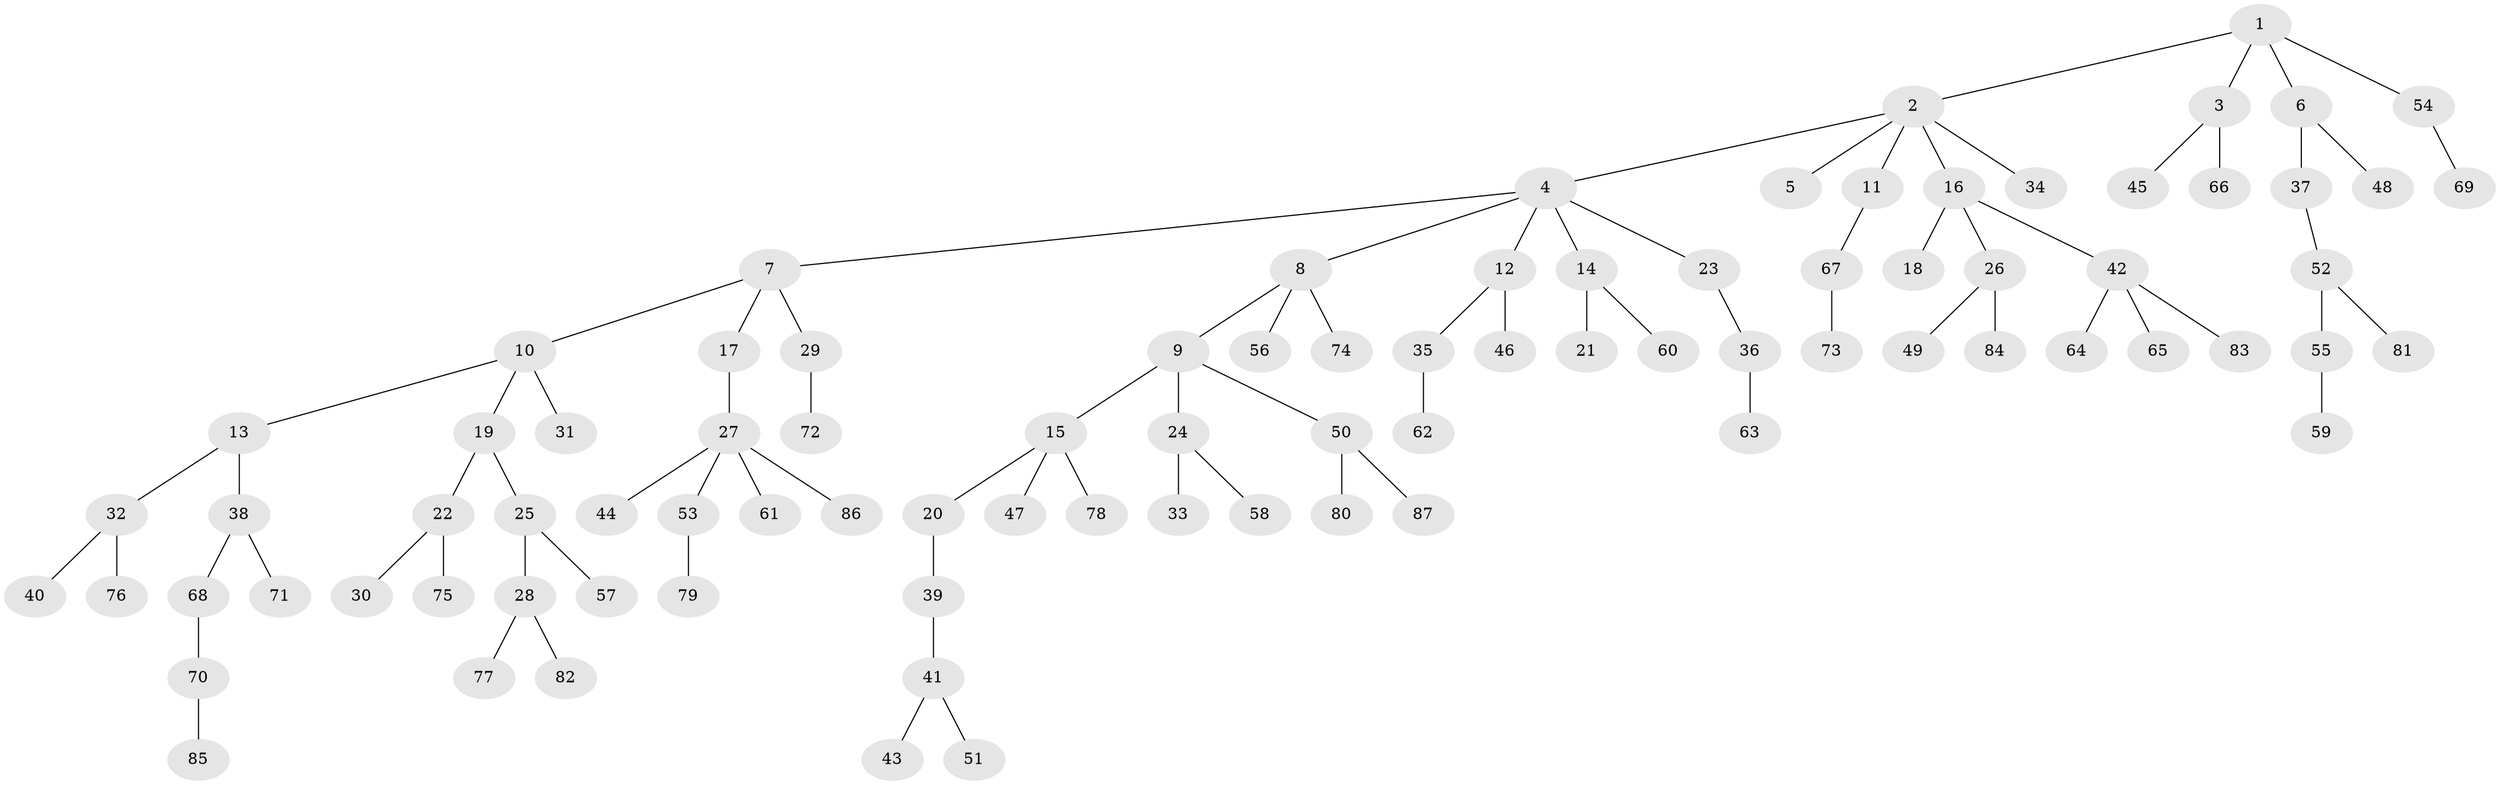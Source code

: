 // coarse degree distribution, {5: 0.0847457627118644, 8: 0.01694915254237288, 3: 0.11864406779661017, 2: 0.1864406779661017, 6: 0.01694915254237288, 1: 0.576271186440678}
// Generated by graph-tools (version 1.1) at 2025/24/03/03/25 07:24:05]
// undirected, 87 vertices, 86 edges
graph export_dot {
graph [start="1"]
  node [color=gray90,style=filled];
  1;
  2;
  3;
  4;
  5;
  6;
  7;
  8;
  9;
  10;
  11;
  12;
  13;
  14;
  15;
  16;
  17;
  18;
  19;
  20;
  21;
  22;
  23;
  24;
  25;
  26;
  27;
  28;
  29;
  30;
  31;
  32;
  33;
  34;
  35;
  36;
  37;
  38;
  39;
  40;
  41;
  42;
  43;
  44;
  45;
  46;
  47;
  48;
  49;
  50;
  51;
  52;
  53;
  54;
  55;
  56;
  57;
  58;
  59;
  60;
  61;
  62;
  63;
  64;
  65;
  66;
  67;
  68;
  69;
  70;
  71;
  72;
  73;
  74;
  75;
  76;
  77;
  78;
  79;
  80;
  81;
  82;
  83;
  84;
  85;
  86;
  87;
  1 -- 2;
  1 -- 3;
  1 -- 6;
  1 -- 54;
  2 -- 4;
  2 -- 5;
  2 -- 11;
  2 -- 16;
  2 -- 34;
  3 -- 45;
  3 -- 66;
  4 -- 7;
  4 -- 8;
  4 -- 12;
  4 -- 14;
  4 -- 23;
  6 -- 37;
  6 -- 48;
  7 -- 10;
  7 -- 17;
  7 -- 29;
  8 -- 9;
  8 -- 56;
  8 -- 74;
  9 -- 15;
  9 -- 24;
  9 -- 50;
  10 -- 13;
  10 -- 19;
  10 -- 31;
  11 -- 67;
  12 -- 35;
  12 -- 46;
  13 -- 32;
  13 -- 38;
  14 -- 21;
  14 -- 60;
  15 -- 20;
  15 -- 47;
  15 -- 78;
  16 -- 18;
  16 -- 26;
  16 -- 42;
  17 -- 27;
  19 -- 22;
  19 -- 25;
  20 -- 39;
  22 -- 30;
  22 -- 75;
  23 -- 36;
  24 -- 33;
  24 -- 58;
  25 -- 28;
  25 -- 57;
  26 -- 49;
  26 -- 84;
  27 -- 44;
  27 -- 53;
  27 -- 61;
  27 -- 86;
  28 -- 77;
  28 -- 82;
  29 -- 72;
  32 -- 40;
  32 -- 76;
  35 -- 62;
  36 -- 63;
  37 -- 52;
  38 -- 68;
  38 -- 71;
  39 -- 41;
  41 -- 43;
  41 -- 51;
  42 -- 64;
  42 -- 65;
  42 -- 83;
  50 -- 80;
  50 -- 87;
  52 -- 55;
  52 -- 81;
  53 -- 79;
  54 -- 69;
  55 -- 59;
  67 -- 73;
  68 -- 70;
  70 -- 85;
}

